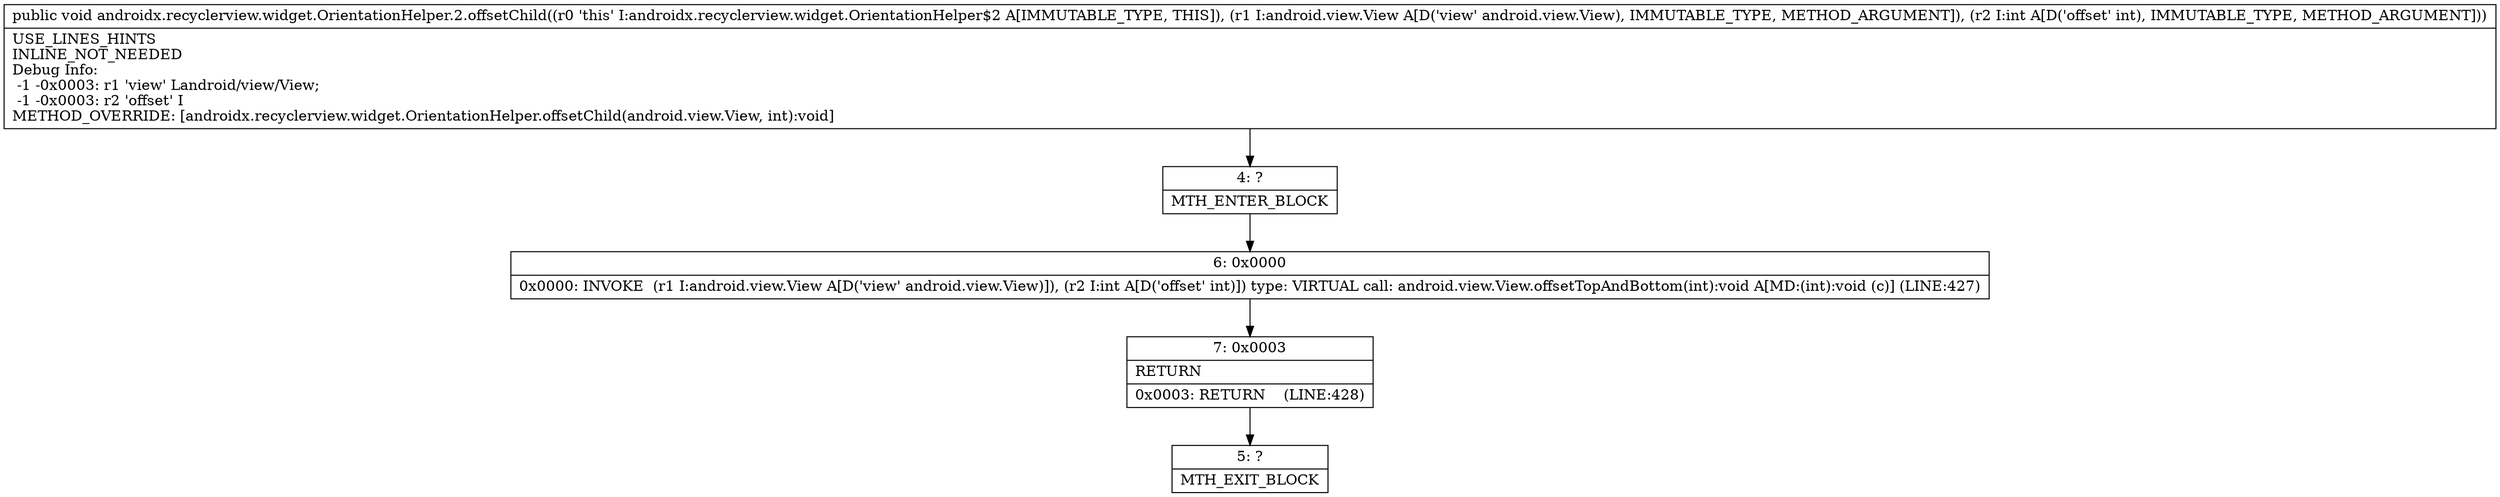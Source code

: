 digraph "CFG forandroidx.recyclerview.widget.OrientationHelper.2.offsetChild(Landroid\/view\/View;I)V" {
Node_4 [shape=record,label="{4\:\ ?|MTH_ENTER_BLOCK\l}"];
Node_6 [shape=record,label="{6\:\ 0x0000|0x0000: INVOKE  (r1 I:android.view.View A[D('view' android.view.View)]), (r2 I:int A[D('offset' int)]) type: VIRTUAL call: android.view.View.offsetTopAndBottom(int):void A[MD:(int):void (c)] (LINE:427)\l}"];
Node_7 [shape=record,label="{7\:\ 0x0003|RETURN\l|0x0003: RETURN    (LINE:428)\l}"];
Node_5 [shape=record,label="{5\:\ ?|MTH_EXIT_BLOCK\l}"];
MethodNode[shape=record,label="{public void androidx.recyclerview.widget.OrientationHelper.2.offsetChild((r0 'this' I:androidx.recyclerview.widget.OrientationHelper$2 A[IMMUTABLE_TYPE, THIS]), (r1 I:android.view.View A[D('view' android.view.View), IMMUTABLE_TYPE, METHOD_ARGUMENT]), (r2 I:int A[D('offset' int), IMMUTABLE_TYPE, METHOD_ARGUMENT]))  | USE_LINES_HINTS\lINLINE_NOT_NEEDED\lDebug Info:\l  \-1 \-0x0003: r1 'view' Landroid\/view\/View;\l  \-1 \-0x0003: r2 'offset' I\lMETHOD_OVERRIDE: [androidx.recyclerview.widget.OrientationHelper.offsetChild(android.view.View, int):void]\l}"];
MethodNode -> Node_4;Node_4 -> Node_6;
Node_6 -> Node_7;
Node_7 -> Node_5;
}

